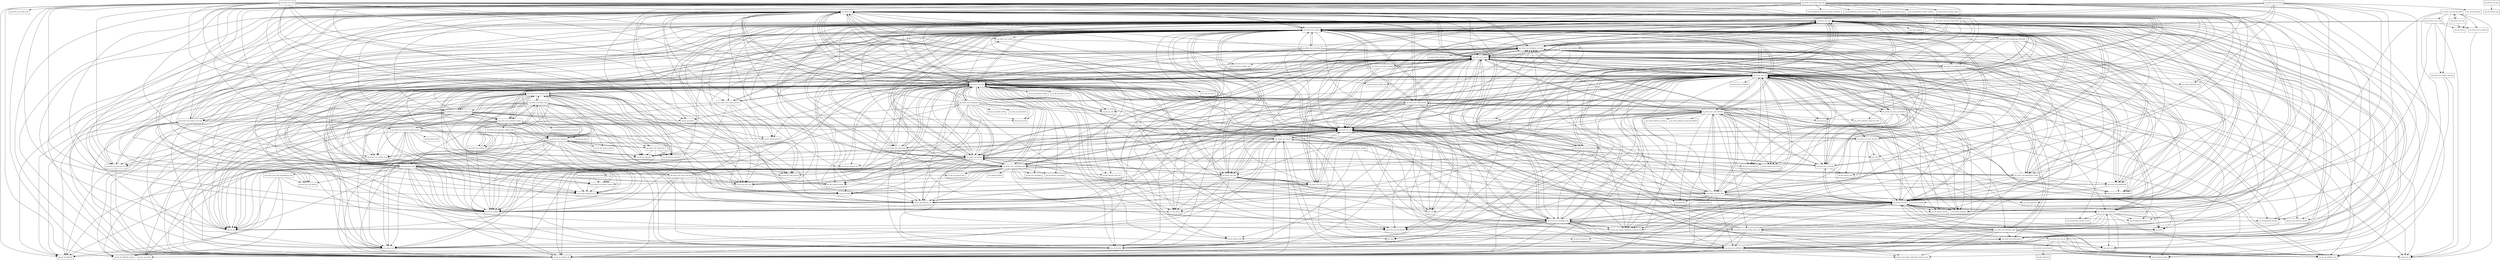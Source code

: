 digraph drools_core_7_15_0_Final_package_dependencies {
  node [shape = box, fontsize=10.0];
  org_drools_core -> org_drools_core_base;
  org_drools_core -> org_drools_core_common;
  org_drools_core -> org_drools_core_conflict;
  org_drools_core -> org_drools_core_definitions_rule_impl;
  org_drools_core -> org_drools_core_impl;
  org_drools_core -> org_drools_core_process_instance;
  org_drools_core -> org_drools_core_reteoo;
  org_drools_core -> org_drools_core_reteoo_builder;
  org_drools_core -> org_drools_core_rule;
  org_drools_core -> org_drools_core_runtime_rule_impl;
  org_drools_core -> org_drools_core_spi;
  org_drools_core -> org_drools_core_time;
  org_drools_core -> org_drools_core_time_impl;
  org_drools_core -> org_drools_core_util;
  org_drools_core -> org_drools_core_util_bitmask;
  org_drools_core -> org_kie_api;
  org_drools_core -> org_kie_api_conf;
  org_drools_core -> org_kie_api_definition_rule;
  org_drools_core -> org_kie_api_event_kiebase;
  org_drools_core -> org_kie_api_event_rule;
  org_drools_core -> org_kie_api_runtime;
  org_drools_core -> org_kie_api_runtime_conf;
  org_drools_core -> org_kie_api_runtime_process;
  org_drools_core -> org_kie_api_runtime_rule;
  org_drools_core -> org_kie_api_time;
  org_drools_core -> org_kie_internal_builder_conf;
  org_drools_core -> org_kie_internal_conf;
  org_drools_core -> org_kie_internal_runtime_conf;
  org_drools_core -> org_kie_internal_utils;
  org_drools_core -> org_kie_soup_project_datamodel_commons_util;
  org_drools_core_audit -> com_thoughtworks_xstream;
  org_drools_core_audit -> org_drools_core;
  org_drools_core_audit -> org_drools_core_audit_event;
  org_drools_core_audit -> org_drools_core_command_impl;
  org_drools_core_audit -> org_drools_core_common;
  org_drools_core_audit -> org_drools_core_definitions_rule_impl;
  org_drools_core_audit -> org_drools_core_impl;
  org_drools_core_audit -> org_drools_core_reteoo;
  org_drools_core_audit -> org_drools_core_rule;
  org_drools_core_audit -> org_drools_core_runtime_process;
  org_drools_core_audit -> org_drools_core_spi;
  org_drools_core_audit -> org_drools_core_util;
  org_drools_core_audit -> org_kie_api_definition;
  org_drools_core_audit -> org_kie_api_definition_process;
  org_drools_core_audit -> org_kie_api_definition_rule;
  org_drools_core_audit -> org_kie_api_event;
  org_drools_core_audit -> org_kie_api_event_kiebase;
  org_drools_core_audit -> org_kie_api_event_process;
  org_drools_core_audit -> org_kie_api_event_rule;
  org_drools_core_audit -> org_kie_api_logger;
  org_drools_core_audit -> org_kie_api_runtime;
  org_drools_core_audit -> org_kie_api_runtime_process;
  org_drools_core_audit -> org_kie_api_runtime_rule;
  org_drools_core_audit -> org_kie_soup_commons_xstream;
  org_drools_core_base -> java_lang_invoke;
  org_drools_core_base -> java_time;
  org_drools_core_base -> java_time_temporal;
  org_drools_core_base -> java_util_function;
  org_drools_core_base -> org_drools_core;
  org_drools_core_base -> org_drools_core_base_evaluators;
  org_drools_core_base -> org_drools_core_base_extractors;
  org_drools_core_base -> org_drools_core_base_field;
  org_drools_core_base -> org_drools_core_base_mvel;
  org_drools_core_base -> org_drools_core_beliefsystem;
  org_drools_core_base -> org_drools_core_beliefsystem_simple;
  org_drools_core_base -> org_drools_core_common;
  org_drools_core_base -> org_drools_core_datasources;
  org_drools_core_base -> org_drools_core_definitions;
  org_drools_core_base -> org_drools_core_definitions_rule_impl;
  org_drools_core_base -> org_drools_core_event;
  org_drools_core_base -> org_drools_core_factmodel;
  org_drools_core_base -> org_drools_core_factmodel_traits;
  org_drools_core_base -> org_drools_core_facttemplates;
  org_drools_core_base -> org_drools_core_impl;
  org_drools_core_base -> org_drools_core_marshalling_impl;
  org_drools_core_base -> org_drools_core_metadata;
  org_drools_core_base -> org_drools_core_phreak;
  org_drools_core_base -> org_drools_core_reteoo;
  org_drools_core_base -> org_drools_core_rule;
  org_drools_core_base -> org_drools_core_rule_builder_dialect_asm;
  org_drools_core_base -> org_drools_core_runtime_process;
  org_drools_core_base -> org_drools_core_spi;
  org_drools_core_base -> org_drools_core_time;
  org_drools_core_base -> org_drools_core_util;
  org_drools_core_base -> org_drools_core_util_asm;
  org_drools_core_base -> org_drools_core_util_bitmask;
  org_drools_core_base -> org_drools_core_util_index;
  org_drools_core_base -> org_drools_core_xml_jaxb_util;
  org_drools_core_base -> org_kie_api;
  org_drools_core_base -> org_kie_api_command;
  org_drools_core_base -> org_kie_api_definition_rule;
  org_drools_core_base -> org_kie_api_definition_type;
  org_drools_core_base -> org_kie_api_event_kiebase;
  org_drools_core_base -> org_kie_api_event_process;
  org_drools_core_base -> org_kie_api_event_rule;
  org_drools_core_base -> org_kie_api_internal_runtime_beliefs;
  org_drools_core_base -> org_kie_api_logger;
  org_drools_core_base -> org_kie_api_runtime;
  org_drools_core_base -> org_kie_api_runtime_process;
  org_drools_core_base -> org_kie_api_runtime_rule;
  org_drools_core_base -> org_kie_api_time;
  org_drools_core_base -> org_kie_internal_event_rule;
  org_drools_core_base -> org_kie_internal_process;
  org_drools_core_base -> org_mvel2_asm;
  org_drools_core_base -> org_mvel2_ast;
  org_drools_core_base -> org_mvel2_compiler;
  org_drools_core_base -> org_mvel2_integration;
  org_drools_core_base -> org_mvel2_optimizers_impl_refl_nodes;
  org_drools_core_base_accumulators -> org_drools_core;
  org_drools_core_base_accumulators -> org_drools_core_base_mvel;
  org_drools_core_base_accumulators -> org_drools_core_common;
  org_drools_core_base_accumulators -> org_drools_core_definitions_rule_impl;
  org_drools_core_base_accumulators -> org_drools_core_reteoo;
  org_drools_core_base_accumulators -> org_drools_core_rule;
  org_drools_core_base_accumulators -> org_drools_core_spi;
  org_drools_core_base_accumulators -> org_kie_api_definition_rule;
  org_drools_core_base_accumulators -> org_kie_api_runtime_rule;
  org_drools_core_base_accumulators -> org_kie_internal_security;
  org_drools_core_base_accumulators -> org_mvel2;
  org_drools_core_base_accumulators -> org_mvel2_integration;
  org_drools_core_base_dataproviders -> org_drools_core_base_mvel;
  org_drools_core_base_dataproviders -> org_drools_core_common;
  org_drools_core_base_dataproviders -> org_drools_core_definitions_rule_impl;
  org_drools_core_base_dataproviders -> org_drools_core_phreak;
  org_drools_core_base_dataproviders -> org_drools_core_rule;
  org_drools_core_base_dataproviders -> org_drools_core_spi;
  org_drools_core_base_dataproviders -> org_drools_core_util;
  org_drools_core_base_dataproviders -> org_kie_api_definition_rule;
  org_drools_core_base_dataproviders -> org_kie_soup_project_datamodel_commons_util;
  org_drools_core_base_dataproviders -> org_mvel2_integration;
  org_drools_core_base_evaluators -> java_time;
  org_drools_core_base_evaluators -> org_drools_core;
  org_drools_core_base_evaluators -> org_drools_core_base;
  org_drools_core_base_evaluators -> org_drools_core_common;
  org_drools_core_base_evaluators -> org_drools_core_factmodel_traits;
  org_drools_core_base_evaluators -> org_drools_core_impl;
  org_drools_core_base_evaluators -> org_drools_core_reteoo;
  org_drools_core_base_evaluators -> org_drools_core_rule;
  org_drools_core_base_evaluators -> org_drools_core_spi;
  org_drools_core_base_evaluators -> org_drools_core_time;
  org_drools_core_base_evaluators -> org_drools_core_util;
  org_drools_core_base_evaluators -> org_kie_api_runtime;
  org_drools_core_base_evaluators -> org_kie_api_runtime_rule;
  org_drools_core_base_evaluators -> org_mvel2_util;
  org_drools_core_base_extractors -> java_time;
  org_drools_core_base_extractors -> org_drools_core_base;
  org_drools_core_base_extractors -> org_drools_core_base_evaluators;
  org_drools_core_base_extractors -> org_drools_core_base_mvel;
  org_drools_core_base_extractors -> org_drools_core_common;
  org_drools_core_base_extractors -> org_drools_core_definitions_rule_impl;
  org_drools_core_base_extractors -> org_drools_core_rule;
  org_drools_core_base_extractors -> org_drools_core_spi;
  org_drools_core_base_extractors -> org_drools_core_util;
  org_drools_core_base_extractors -> org_kie_soup_project_datamodel_commons_util;
  org_drools_core_base_extractors -> org_mvel2;
  org_drools_core_base_extractors -> org_mvel2_compiler;
  org_drools_core_base_field -> org_drools_core_common;
  org_drools_core_base_field -> org_drools_core_impl;
  org_drools_core_base_field -> org_drools_core_spi;
  org_drools_core_base_field -> org_drools_core_util;
  org_drools_core_base_mvel -> org_drools_core;
  org_drools_core_base_mvel -> org_drools_core_base;
  org_drools_core_base_mvel -> org_drools_core_common;
  org_drools_core_base_mvel -> org_drools_core_definitions;
  org_drools_core_base_mvel -> org_drools_core_definitions_rule_impl;
  org_drools_core_base_mvel -> org_drools_core_impl;
  org_drools_core_base_mvel -> org_drools_core_reteoo;
  org_drools_core_base_mvel -> org_drools_core_rule;
  org_drools_core_base_mvel -> org_drools_core_rule_constraint;
  org_drools_core_base_mvel -> org_drools_core_spi;
  org_drools_core_base_mvel -> org_drools_core_time;
  org_drools_core_base_mvel -> org_drools_core_util;
  org_drools_core_base_mvel -> org_kie_api_definition_rule;
  org_drools_core_base_mvel -> org_kie_soup_project_datamodel_commons_util;
  org_drools_core_base_mvel -> org_mvel2;
  org_drools_core_base_mvel -> org_mvel2_compiler;
  org_drools_core_base_mvel -> org_mvel2_debug;
  org_drools_core_base_mvel -> org_mvel2_integration;
  org_drools_core_base_mvel -> org_mvel2_optimizers;
  org_drools_core_base_mvel -> org_mvel2_util;
  org_drools_core_beliefsystem -> org_drools_core_common;
  org_drools_core_beliefsystem -> org_drools_core_definitions_rule_impl;
  org_drools_core_beliefsystem -> org_drools_core_reteoo;
  org_drools_core_beliefsystem -> org_drools_core_spi;
  org_drools_core_beliefsystem -> org_drools_core_util;
  org_drools_core_beliefsystem -> org_kie_api_internal_runtime_beliefs;
  org_drools_core_beliefsystem_defeasible -> org_drools_core_beliefsystem;
  org_drools_core_beliefsystem_defeasible -> org_drools_core_beliefsystem_jtms;
  org_drools_core_beliefsystem_defeasible -> org_drools_core_beliefsystem_simple;
  org_drools_core_beliefsystem_defeasible -> org_drools_core_common;
  org_drools_core_beliefsystem_defeasible -> org_drools_core_definitions_rule_impl;
  org_drools_core_beliefsystem_defeasible -> org_drools_core_reteoo;
  org_drools_core_beliefsystem_defeasible -> org_drools_core_spi;
  org_drools_core_beliefsystem_defeasible -> org_drools_core_util;
  org_drools_core_beliefsystem_defeasible -> org_kie_api_internal_runtime_beliefs;
  org_drools_core_beliefsystem_defeasible -> org_kie_api_runtime_rule;
  org_drools_core_beliefsystem_jtms -> org_drools_core;
  org_drools_core_beliefsystem_jtms -> org_drools_core_beliefsystem;
  org_drools_core_beliefsystem_jtms -> org_drools_core_beliefsystem_simple;
  org_drools_core_beliefsystem_jtms -> org_drools_core_common;
  org_drools_core_beliefsystem_jtms -> org_drools_core_definitions_rule_impl;
  org_drools_core_beliefsystem_jtms -> org_drools_core_reteoo;
  org_drools_core_beliefsystem_jtms -> org_drools_core_rule;
  org_drools_core_beliefsystem_jtms -> org_drools_core_spi;
  org_drools_core_beliefsystem_jtms -> org_drools_core_util;
  org_drools_core_beliefsystem_jtms -> org_drools_core_util_bitmask;
  org_drools_core_beliefsystem_jtms -> org_kie_api_internal_runtime_beliefs;
  org_drools_core_beliefsystem_jtms -> org_kie_api_runtime_rule;
  org_drools_core_beliefsystem_simple -> org_drools_core;
  org_drools_core_beliefsystem_simple -> org_drools_core_beliefsystem;
  org_drools_core_beliefsystem_simple -> org_drools_core_common;
  org_drools_core_beliefsystem_simple -> org_drools_core_definitions_rule_impl;
  org_drools_core_beliefsystem_simple -> org_drools_core_marshalling_impl;
  org_drools_core_beliefsystem_simple -> org_drools_core_phreak;
  org_drools_core_beliefsystem_simple -> org_drools_core_reteoo;
  org_drools_core_beliefsystem_simple -> org_drools_core_rule;
  org_drools_core_beliefsystem_simple -> org_drools_core_spi;
  org_drools_core_beliefsystem_simple -> org_drools_core_util;
  org_drools_core_beliefsystem_simple -> org_drools_core_util_bitmask;
  org_drools_core_beliefsystem_simple -> org_kie_api_internal_runtime_beliefs;
  org_drools_core_beliefsystem_simple -> org_kie_api_runtime_rule;
  org_drools_core_builder_conf_impl -> org_kie_api_io;
  org_drools_core_builder_conf_impl -> org_kie_internal_builder;
  org_drools_core_command -> java_lang_invoke;
  org_drools_core_command -> java_util_function;
  org_drools_core_command -> java_util_stream;
  org_drools_core_command -> org_drools_core_command_impl;
  org_drools_core_command -> org_drools_core_common;
  org_drools_core_command -> org_drools_core_runtime;
  org_drools_core_command -> org_drools_core_runtime_impl;
  org_drools_core_command -> org_drools_core_world_impl;
  org_drools_core_command -> org_kie_api;
  org_drools_core_command -> org_kie_api_builder;
  org_drools_core_command -> org_kie_api_command;
  org_drools_core_command -> org_kie_api_runtime;
  org_drools_core_command -> org_kie_api_runtime_builder;
  org_drools_core_command -> org_kie_api_runtime_rule;
  org_drools_core_command -> org_kie_api_time;
  org_drools_core_command -> org_kie_internal_builder;
  org_drools_core_command -> org_kie_internal_command;
  org_drools_core_command_assertion -> org_drools_core_util;
  org_drools_core_command_assertion -> org_kie_api_command;
  org_drools_core_command_assertion -> org_kie_api_runtime;
  org_drools_core_command_assertion -> org_kie_soup_project_datamodel_commons_util;
  org_drools_core_command_impl -> org_drools_core_command;
  org_drools_core_command_impl -> org_drools_core_command_runtime;
  org_drools_core_command_impl -> org_drools_core_command_runtime_process;
  org_drools_core_command_impl -> org_drools_core_command_runtime_rule;
  org_drools_core_command_impl -> org_drools_core_fluent_impl;
  org_drools_core_command_impl -> org_drools_core_impl;
  org_drools_core_command_impl -> org_drools_core_process_instance;
  org_drools_core_command_impl -> org_drools_core_rule;
  org_drools_core_command_impl -> org_drools_core_runtime;
  org_drools_core_command_impl -> org_drools_core_world_impl;
  org_drools_core_command_impl -> org_kie_api;
  org_drools_core_command_impl -> org_kie_api_command;
  org_drools_core_command_impl -> org_kie_api_event_process;
  org_drools_core_command_impl -> org_kie_api_event_rule;
  org_drools_core_command_impl -> org_kie_api_runtime;
  org_drools_core_command_impl -> org_kie_api_runtime_process;
  org_drools_core_command_impl -> org_kie_api_runtime_rule;
  org_drools_core_command_impl -> org_kie_api_time;
  org_drools_core_command_impl -> org_kie_internal_command;
  org_drools_core_command_impl -> org_kie_internal_process;
  org_drools_core_command_impl -> org_kie_internal_runtime;
  org_drools_core_command_runtime -> com_thoughtworks_xstream_annotations;
  org_drools_core_command_runtime -> org_drools_core_command;
  org_drools_core_command_runtime -> org_drools_core_command_impl;
  org_drools_core_command_runtime -> org_drools_core_command_runtime_pmml;
  org_drools_core_command_runtime -> org_drools_core_command_runtime_process;
  org_drools_core_command_runtime -> org_drools_core_command_runtime_rule;
  org_drools_core_command_runtime -> org_drools_core_fluent_impl;
  org_drools_core_command_runtime -> org_drools_core_impl;
  org_drools_core_command_runtime -> org_drools_core_runtime_impl;
  org_drools_core_command_runtime -> org_drools_core_xml_jaxb_util;
  org_drools_core_command_runtime -> org_kie_api;
  org_drools_core_command_runtime -> org_kie_api_command;
  org_drools_core_command_runtime -> org_kie_api_event_process;
  org_drools_core_command_runtime -> org_kie_api_event_rule;
  org_drools_core_command_runtime -> org_kie_api_runtime;
  org_drools_core_command_runtime -> org_kie_api_runtime_rule;
  org_drools_core_command_runtime -> org_kie_api_time;
  org_drools_core_command_runtime -> org_kie_internal_builder;
  org_drools_core_command_runtime_pmml -> java_lang_invoke;
  org_drools_core_command_runtime_pmml -> java_util_function;
  org_drools_core_command_runtime_pmml -> org_drools_core_command;
  org_drools_core_command_runtime_pmml -> org_drools_core_command_impl;
  org_drools_core_command_runtime_pmml -> org_drools_core_impl;
  org_drools_core_command_runtime_pmml -> org_kie_api;
  org_drools_core_command_runtime_pmml -> org_kie_api_command;
  org_drools_core_command_runtime_pmml -> org_kie_api_definition;
  org_drools_core_command_runtime_pmml -> org_kie_api_pmml;
  org_drools_core_command_runtime_pmml -> org_kie_api_runtime;
  org_drools_core_command_runtime_process -> org_drools_core_command;
  org_drools_core_command_runtime_process -> org_drools_core_command_impl;
  org_drools_core_command_runtime_process -> org_drools_core_process_instance;
  org_drools_core_command_runtime_process -> org_drools_core_runtime_impl;
  org_drools_core_command_runtime_process -> org_drools_core_xml_jaxb_util;
  org_drools_core_command_runtime_process -> org_kie_api;
  org_drools_core_command_runtime_process -> org_kie_api_command;
  org_drools_core_command_runtime_process -> org_kie_api_definition_process;
  org_drools_core_command_runtime_process -> org_kie_api_runtime;
  org_drools_core_command_runtime_process -> org_kie_api_runtime_process;
  org_drools_core_command_runtime_process -> org_kie_api_runtime_rule;
  org_drools_core_command_runtime_process -> org_kie_internal_command;
  org_drools_core_command_runtime_process -> org_kie_internal_jaxb;
  org_drools_core_command_runtime_process -> org_kie_internal_process;
  org_drools_core_command_runtime_rule -> java_lang_invoke;
  org_drools_core_command_runtime_rule -> org_drools_core;
  org_drools_core_command_runtime_rule -> org_drools_core_command;
  org_drools_core_command_runtime_rule -> org_drools_core_command_impl;
  org_drools_core_command_runtime_rule -> org_drools_core_command_runtime;
  org_drools_core_command_runtime_rule -> org_drools_core_common;
  org_drools_core_command_runtime_rule -> org_drools_core_impl;
  org_drools_core_command_runtime_rule -> org_drools_core_runtime_impl;
  org_drools_core_command_runtime_rule -> org_drools_core_runtime_rule_impl;
  org_drools_core_command_runtime_rule -> org_drools_core_spi;
  org_drools_core_command_runtime_rule -> org_drools_core_util;
  org_drools_core_command_runtime_rule -> org_drools_core_xml_jaxb_util;
  org_drools_core_command_runtime_rule -> org_kie_api;
  org_drools_core_command_runtime_rule -> org_kie_api_command;
  org_drools_core_command_runtime_rule -> org_kie_api_event;
  org_drools_core_command_runtime_rule -> org_kie_api_logger;
  org_drools_core_command_runtime_rule -> org_kie_api_runtime;
  org_drools_core_command_runtime_rule -> org_kie_api_runtime_rule;
  org_drools_core_command_runtime_rule -> org_kie_soup_project_datamodel_commons_util;
  org_drools_core_common -> java_lang_invoke;
  org_drools_core_common -> java_util;
  org_drools_core_common -> java_util_concurrent;
  org_drools_core_common -> java_util_function;
  org_drools_core_common -> java_util_stream;
  org_drools_core_common -> org_drools_core;
  org_drools_core_common -> org_drools_core_base;
  org_drools_core_common -> org_drools_core_beliefsystem;
  org_drools_core_common -> org_drools_core_beliefsystem_defeasible;
  org_drools_core_common -> org_drools_core_beliefsystem_jtms;
  org_drools_core_common -> org_drools_core_beliefsystem_simple;
  org_drools_core_common -> org_drools_core_concurrent;
  org_drools_core_common -> org_drools_core_conflict;
  org_drools_core_common -> org_drools_core_datasources;
  org_drools_core_common -> org_drools_core_definitions;
  org_drools_core_common -> org_drools_core_definitions_rule_impl;
  org_drools_core_common -> org_drools_core_event;
  org_drools_core_common -> org_drools_core_factmodel_traits;
  org_drools_core_common -> org_drools_core_facttemplates;
  org_drools_core_common -> org_drools_core_impl;
  org_drools_core_common -> org_drools_core_marshalling_impl;
  org_drools_core_common -> org_drools_core_phreak;
  org_drools_core_common -> org_drools_core_process_instance;
  org_drools_core_common -> org_drools_core_reteoo;
  org_drools_core_common -> org_drools_core_reteoo_builder;
  org_drools_core_common -> org_drools_core_rule;
  org_drools_core_common -> org_drools_core_rule_constraint;
  org_drools_core_common -> org_drools_core_runtime_process;
  org_drools_core_common -> org_drools_core_spi;
  org_drools_core_common -> org_drools_core_time;
  org_drools_core_common -> org_drools_core_util;
  org_drools_core_common -> org_drools_core_util_bitmask;
  org_drools_core_common -> org_drools_core_util_index;
  org_drools_core_common -> org_drools_core_xml_jaxb_util;
  org_drools_core_common -> org_kie_api;
  org_drools_core_common -> org_kie_api_concurrent;
  org_drools_core_common -> org_kie_api_definition_rule;
  org_drools_core_common -> org_kie_api_event_rule;
  org_drools_core_common -> org_kie_api_internal_runtime_beliefs;
  org_drools_core_common -> org_kie_api_runtime;
  org_drools_core_common -> org_kie_api_runtime_process;
  org_drools_core_common -> org_kie_api_runtime_rule;
  org_drools_core_common -> org_kie_internal_concurrent;
  org_drools_core_common -> org_kie_internal_conf;
  org_drools_core_common -> org_kie_internal_runtime;
  org_drools_core_common -> org_kie_internal_utils;
  org_drools_core_concurrent -> org_drools_core;
  org_drools_core_concurrent -> org_drools_core_base;
  org_drools_core_concurrent -> org_drools_core_common;
  org_drools_core_concurrent -> org_drools_core_impl;
  org_drools_core_concurrent -> org_drools_core_phreak;
  org_drools_core_concurrent -> org_drools_core_reteoo;
  org_drools_core_concurrent -> org_drools_core_spi;
  org_drools_core_concurrent -> org_kie_api_concurrent;
  org_drools_core_concurrent -> org_kie_api_runtime_rule;
  org_drools_core_concurrent -> org_kie_internal_concurrent;
  org_drools_core_conflict -> org_drools_core_definitions_rule_impl;
  org_drools_core_conflict -> org_drools_core_spi;
  org_drools_core_datasources -> java_lang_invoke;
  org_drools_core_datasources -> java_util_function;
  org_drools_core_datasources -> org_drools_core;
  org_drools_core_datasources -> org_drools_core_common;
  org_drools_core_datasources -> org_drools_core_definitions_rule_impl;
  org_drools_core_datasources -> org_drools_core_factmodel_traits;
  org_drools_core_datasources -> org_drools_core_impl;
  org_drools_core_datasources -> org_drools_core_marshalling_impl;
  org_drools_core_datasources -> org_drools_core_phreak;
  org_drools_core_datasources -> org_drools_core_reteoo;
  org_drools_core_datasources -> org_drools_core_rule;
  org_drools_core_datasources -> org_drools_core_spi;
  org_drools_core_datasources -> org_drools_core_util_bitmask;
  org_drools_core_datasources -> org_kie_api_runtime_rule;
  org_drools_core_definitions -> org_drools_core_base;
  org_drools_core_definitions -> org_drools_core_definitions_rule_impl;
  org_drools_core_definitions -> org_drools_core_factmodel_traits;
  org_drools_core_definitions -> org_drools_core_facttemplates;
  org_drools_core_definitions -> org_drools_core_rule;
  org_drools_core_definitions -> org_drools_core_ruleunit;
  org_drools_core_definitions -> org_kie_api_definition;
  org_drools_core_definitions -> org_kie_api_definition_process;
  org_drools_core_definitions -> org_kie_api_definition_type;
  org_drools_core_definitions -> org_kie_api_io;
  org_drools_core_definitions -> org_kie_api_runtime_rule;
  org_drools_core_definitions -> org_kie_soup_project_datamodel_commons_types;
  org_drools_core_definitions_impl -> org_drools_core_base;
  org_drools_core_definitions_impl -> org_drools_core_common;
  org_drools_core_definitions_impl -> org_drools_core_definitions;
  org_drools_core_definitions_impl -> org_drools_core_definitions_rule_impl;
  org_drools_core_definitions_impl -> org_drools_core_factmodel;
  org_drools_core_definitions_impl -> org_drools_core_factmodel_traits;
  org_drools_core_definitions_impl -> org_drools_core_facttemplates;
  org_drools_core_definitions_impl -> org_drools_core_rule;
  org_drools_core_definitions_impl -> org_drools_core_ruleunit;
  org_drools_core_definitions_impl -> org_drools_core_util;
  org_drools_core_definitions_impl -> org_kie_api_definition_process;
  org_drools_core_definitions_impl -> org_kie_api_definition_type;
  org_drools_core_definitions_impl -> org_kie_api_internal_io;
  org_drools_core_definitions_impl -> org_kie_api_io;
  org_drools_core_definitions_impl -> org_kie_api_runtime_rule;
  org_drools_core_definitions_impl -> org_kie_soup_project_datamodel_commons_types;
  org_drools_core_definitions_rule_impl -> org_drools_core;
  org_drools_core_definitions_rule_impl -> org_drools_core_base;
  org_drools_core_definitions_rule_impl -> org_drools_core_reteoo;
  org_drools_core_definitions_rule_impl -> org_drools_core_rule;
  org_drools_core_definitions_rule_impl -> org_drools_core_spi;
  org_drools_core_definitions_rule_impl -> org_drools_core_time_impl;
  org_drools_core_definitions_rule_impl -> org_drools_core_util;
  org_drools_core_definitions_rule_impl -> org_drools_core_util_asm;
  org_drools_core_definitions_rule_impl -> org_kie_api_definition;
  org_drools_core_definitions_rule_impl -> org_kie_api_definition_rule;
  org_drools_core_definitions_rule_impl -> org_kie_api_io;
  org_drools_core_definitions_rule_impl -> org_kie_api_time;
  org_drools_core_definitions_rule_impl -> org_kie_internal_definition_rule;
  org_drools_core_definitions_rule_impl -> org_kie_internal_security;
  org_drools_core_definitions_rule_impl -> org_mvel2_asm;
  org_drools_core_event -> java_lang_invoke;
  org_drools_core_event -> java_util_function;
  org_drools_core_event -> org_drools_core;
  org_drools_core_event -> org_drools_core_common;
  org_drools_core_event -> org_drools_core_definitions;
  org_drools_core_event -> org_drools_core_definitions_rule_impl;
  org_drools_core_event -> org_drools_core_event_knowlegebase_impl;
  org_drools_core_event -> org_drools_core_event_rule_impl;
  org_drools_core_event -> org_drools_core_impl;
  org_drools_core_event -> org_drools_core_spi;
  org_drools_core_event -> org_kie_api;
  org_drools_core_event -> org_kie_api_definition;
  org_drools_core_event -> org_kie_api_definition_process;
  org_drools_core_event -> org_kie_api_definition_rule;
  org_drools_core_event -> org_kie_api_event_kiebase;
  org_drools_core_event -> org_kie_api_event_process;
  org_drools_core_event -> org_kie_api_event_rule;
  org_drools_core_event -> org_kie_api_runtime;
  org_drools_core_event -> org_kie_api_runtime_process;
  org_drools_core_event -> org_kie_api_runtime_rule;
  org_drools_core_event -> org_kie_internal_event_rule;
  org_drools_core_event -> org_kie_internal_runtime;
  org_drools_core_event_knowlegebase_impl -> org_kie_api;
  org_drools_core_event_knowlegebase_impl -> org_kie_api_definition;
  org_drools_core_event_knowlegebase_impl -> org_kie_api_definition_process;
  org_drools_core_event_knowlegebase_impl -> org_kie_api_definition_rule;
  org_drools_core_event_knowlegebase_impl -> org_kie_api_event_kiebase;
  org_drools_core_event_rule_impl -> org_drools_core;
  org_drools_core_event_rule_impl -> org_drools_core_common;
  org_drools_core_event_rule_impl -> org_drools_core_definitions_rule_impl;
  org_drools_core_event_rule_impl -> org_drools_core_reteoo;
  org_drools_core_event_rule_impl -> org_drools_core_rule;
  org_drools_core_event_rule_impl -> org_drools_core_spi;
  org_drools_core_event_rule_impl -> org_kie_api_definition_rule;
  org_drools_core_event_rule_impl -> org_kie_api_event_rule;
  org_drools_core_event_rule_impl -> org_kie_api_runtime;
  org_drools_core_event_rule_impl -> org_kie_api_runtime_rule;
  org_drools_core_factmodel -> com_thoughtworks_xstream;
  org_drools_core_factmodel -> com_thoughtworks_xstream_io;
  org_drools_core_factmodel -> com_thoughtworks_xstream_io_xml;
  org_drools_core_factmodel -> org_drools_core_base;
  org_drools_core_factmodel -> org_drools_core_factmodel_traits;
  org_drools_core_factmodel -> org_drools_core_phreak;
  org_drools_core_factmodel -> org_drools_core_rule;
  org_drools_core_factmodel -> org_drools_core_rule_builder_dialect_asm;
  org_drools_core_factmodel -> org_drools_core_util;
  org_drools_core_factmodel -> org_kie_api;
  org_drools_core_factmodel -> org_kie_api_definition_type;
  org_drools_core_factmodel -> org_kie_soup_commons_xstream;
  org_drools_core_factmodel -> org_kie_soup_project_datamodel_commons_types;
  org_drools_core_factmodel -> org_kie_soup_project_datamodel_commons_util;
  org_drools_core_factmodel -> org_mvel2_asm;
  org_drools_core_factmodel_traits -> java_lang;
  org_drools_core_factmodel_traits -> java_lang_invoke;
  org_drools_core_factmodel_traits -> java_util_function;
  org_drools_core_factmodel_traits -> org_drools_core;
  org_drools_core_factmodel_traits -> org_drools_core_base;
  org_drools_core_factmodel_traits -> org_drools_core_common;
  org_drools_core_factmodel_traits -> org_drools_core_definitions;
  org_drools_core_factmodel_traits -> org_drools_core_definitions_impl;
  org_drools_core_factmodel_traits -> org_drools_core_factmodel;
  org_drools_core_factmodel_traits -> org_drools_core_impl;
  org_drools_core_factmodel_traits -> org_drools_core_reteoo;
  org_drools_core_factmodel_traits -> org_drools_core_rule;
  org_drools_core_factmodel_traits -> org_drools_core_rule_builder_dialect_asm;
  org_drools_core_factmodel_traits -> org_drools_core_spi;
  org_drools_core_factmodel_traits -> org_drools_core_util;
  org_drools_core_factmodel_traits -> org_drools_core_util_asm;
  org_drools_core_factmodel_traits -> org_drools_core_util_bitmask;
  org_drools_core_factmodel_traits -> org_kie_api;
  org_drools_core_factmodel_traits -> org_kie_api_definition_type;
  org_drools_core_factmodel_traits -> org_kie_api_runtime_rule;
  org_drools_core_factmodel_traits -> org_kie_soup_project_datamodel_commons_util;
  org_drools_core_factmodel_traits -> org_mvel2;
  org_drools_core_factmodel_traits -> org_mvel2_asm;
  org_drools_core_facttemplates -> org_drools_core_base;
  org_drools_core_facttemplates -> org_drools_core_common;
  org_drools_core_facttemplates -> org_drools_core_definitions;
  org_drools_core_facttemplates -> org_drools_core_spi;
  org_drools_core_facttemplates -> org_drools_core_util;
  org_drools_core_fluent_impl -> java_lang_invoke;
  org_drools_core_fluent_impl -> java_util_function;
  org_drools_core_fluent_impl -> java_util_stream;
  org_drools_core_fluent_impl -> org_drools_core_command;
  org_drools_core_fluent_impl -> org_drools_core_command_impl;
  org_drools_core_fluent_impl -> org_drools_core_command_runtime;
  org_drools_core_fluent_impl -> org_drools_core_command_runtime_rule;
  org_drools_core_fluent_impl -> org_drools_core_runtime;
  org_drools_core_fluent_impl -> org_drools_core_world_impl;
  org_drools_core_fluent_impl -> org_kie_api;
  org_drools_core_fluent_impl -> org_kie_api_builder;
  org_drools_core_fluent_impl -> org_kie_api_command;
  org_drools_core_fluent_impl -> org_kie_api_runtime;
  org_drools_core_fluent_impl -> org_kie_api_runtime_builder;
  org_drools_core_fluent_impl -> org_kie_api_runtime_rule;
  org_drools_core_fluent_impl -> org_kie_api_time;
  org_drools_core_fluent_impl -> org_kie_internal_command;
  org_drools_core_impl -> java_lang;
  org_drools_core_impl -> java_lang_invoke;
  org_drools_core_impl -> java_util_concurrent;
  org_drools_core_impl -> java_util_function;
  org_drools_core_impl -> java_util_stream;
  org_drools_core_impl -> org_drools_core;
  org_drools_core_impl -> org_drools_core_base;
  org_drools_core_impl -> org_drools_core_command_impl;
  org_drools_core_impl -> org_drools_core_command_runtime;
  org_drools_core_impl -> org_drools_core_command_runtime_rule;
  org_drools_core_impl -> org_drools_core_common;
  org_drools_core_impl -> org_drools_core_datasources;
  org_drools_core_impl -> org_drools_core_definitions;
  org_drools_core_impl -> org_drools_core_definitions_impl;
  org_drools_core_impl -> org_drools_core_definitions_rule_impl;
  org_drools_core_impl -> org_drools_core_event;
  org_drools_core_impl -> org_drools_core_factmodel;
  org_drools_core_impl -> org_drools_core_factmodel_traits;
  org_drools_core_impl -> org_drools_core_management;
  org_drools_core_impl -> org_drools_core_marshalling_impl;
  org_drools_core_impl -> org_drools_core_phreak;
  org_drools_core_impl -> org_drools_core_process_instance;
  org_drools_core_impl -> org_drools_core_reteoo;
  org_drools_core_impl -> org_drools_core_reteoo_builder;
  org_drools_core_impl -> org_drools_core_rule;
  org_drools_core_impl -> org_drools_core_ruleunit;
  org_drools_core_impl -> org_drools_core_runtime_impl;
  org_drools_core_impl -> org_drools_core_runtime_process;
  org_drools_core_impl -> org_drools_core_runtime_rule_impl;
  org_drools_core_impl -> org_drools_core_spi;
  org_drools_core_impl -> org_drools_core_time;
  org_drools_core_impl -> org_drools_core_util;
  org_drools_core_impl -> org_drools_core_util_bitmask;
  org_drools_core_impl -> org_drools_core_util_index;
  org_drools_core_impl -> org_kie_api;
  org_drools_core_impl -> org_kie_api_builder;
  org_drools_core_impl -> org_kie_api_command;
  org_drools_core_impl -> org_kie_api_conf;
  org_drools_core_impl -> org_kie_api_definition;
  org_drools_core_impl -> org_kie_api_definition_process;
  org_drools_core_impl -> org_kie_api_definition_rule;
  org_drools_core_impl -> org_kie_api_definition_type;
  org_drools_core_impl -> org_kie_api_event;
  org_drools_core_impl -> org_kie_api_event_kiebase;
  org_drools_core_impl -> org_kie_api_event_process;
  org_drools_core_impl -> org_kie_api_event_rule;
  org_drools_core_impl -> org_kie_api_internal_io;
  org_drools_core_impl -> org_kie_api_internal_runtime;
  org_drools_core_impl -> org_kie_api_internal_runtime_beliefs;
  org_drools_core_impl -> org_kie_api_internal_utils;
  org_drools_core_impl -> org_kie_api_internal_weaver;
  org_drools_core_impl -> org_kie_api_io;
  org_drools_core_impl -> org_kie_api_logger;
  org_drools_core_impl -> org_kie_api_marshalling;
  org_drools_core_impl -> org_kie_api_runtime;
  org_drools_core_impl -> org_kie_api_runtime_conf;
  org_drools_core_impl -> org_kie_api_runtime_process;
  org_drools_core_impl -> org_kie_api_runtime_rule;
  org_drools_core_impl -> org_kie_api_time;
  org_drools_core_impl -> org_kie_internal_event_rule;
  org_drools_core_impl -> org_kie_internal_marshalling;
  org_drools_core_impl -> org_kie_internal_process;
  org_drools_core_impl -> org_kie_internal_runtime;
  org_drools_core_impl -> org_kie_internal_utils;
  org_drools_core_io_impl -> org_drools_core_builder_conf_impl;
  org_drools_core_io_impl -> org_drools_core_common;
  org_drools_core_io_impl -> org_drools_core_io_internal;
  org_drools_core_io_impl -> org_drools_core_util;
  org_drools_core_io_impl -> org_kie_api_definition;
  org_drools_core_io_impl -> org_kie_api_io;
  org_drools_core_io_impl -> org_kie_internal;
  org_drools_core_io_internal -> org_kie_api_io;
  org_drools_core_kie_impl -> org_kie_api_builder;
  org_drools_core_kie_impl -> org_kie_api_io;
  org_drools_core_kie_impl -> org_kie_internal_builder;
  org_drools_core_kie_impl -> org_kie_internal_jci;
  org_drools_core_management -> java_lang_invoke;
  org_drools_core_management -> java_util_function;
  org_drools_core_management -> org_drools_core;
  org_drools_core_management -> org_drools_core_base;
  org_drools_core_management -> org_drools_core_common;
  org_drools_core_management -> org_drools_core_impl;
  org_drools_core_management -> org_drools_core_reteoo;
  org_drools_core_management -> org_drools_core_rule;
  org_drools_core_management -> org_drools_core_spi;
  org_drools_core_management -> org_kie_api_builder_model;
  org_drools_core_management -> org_kie_api_conf;
  org_drools_core_management -> org_kie_api_definition_rule;
  org_drools_core_management -> org_kie_api_event;
  org_drools_core_management -> org_kie_api_event_process;
  org_drools_core_management -> org_kie_api_event_rule;
  org_drools_core_management -> org_kie_api_management;
  org_drools_core_management -> org_kie_api_runtime_process;
  org_drools_core_management -> org_kie_api_runtime_rule;
  org_drools_core_management -> org_kie_internal_runtime;
  org_drools_core_marshalling_impl -> com_google_protobuf;
  org_drools_core_marshalling_impl -> org_drools_core;
  org_drools_core_marshalling_impl -> org_drools_core_beliefsystem;
  org_drools_core_marshalling_impl -> org_drools_core_beliefsystem_simple;
  org_drools_core_marshalling_impl -> org_drools_core_common;
  org_drools_core_marshalling_impl -> org_drools_core_definitions_rule_impl;
  org_drools_core_marshalling_impl -> org_drools_core_factmodel_traits;
  org_drools_core_marshalling_impl -> org_drools_core_impl;
  org_drools_core_marshalling_impl -> org_drools_core_phreak;
  org_drools_core_marshalling_impl -> org_drools_core_process_instance;
  org_drools_core_marshalling_impl -> org_drools_core_process_instance_impl;
  org_drools_core_marshalling_impl -> org_drools_core_reteoo;
  org_drools_core_marshalling_impl -> org_drools_core_rule;
  org_drools_core_marshalling_impl -> org_drools_core_spi;
  org_drools_core_marshalling_impl -> org_drools_core_time;
  org_drools_core_marshalling_impl -> org_drools_core_time_impl;
  org_drools_core_marshalling_impl -> org_drools_core_util;
  org_drools_core_marshalling_impl -> org_kie_api;
  org_drools_core_marshalling_impl -> org_kie_api_definition_rule;
  org_drools_core_marshalling_impl -> org_kie_api_internal_utils;
  org_drools_core_marshalling_impl -> org_kie_api_marshalling;
  org_drools_core_marshalling_impl -> org_kie_api_runtime;
  org_drools_core_marshalling_impl -> org_kie_api_runtime_rule;
  org_drools_core_marshalling_impl -> org_kie_api_time;
  org_drools_core_marshalling_impl -> org_kie_internal_marshalling;
  org_drools_core_marshalling_impl -> org_kie_internal_runtime;
  org_drools_core_metadata -> org_drools_core_factmodel_traits;
  org_drools_core_metadata -> org_drools_core_impl;
  org_drools_core_metadata -> org_drools_core_reteoo;
  org_drools_core_metadata -> org_drools_core_util;
  org_drools_core_metadata -> org_drools_core_util_bitmask;
  org_drools_core_osgi -> org_kie_internal_osgi;
  org_drools_core_phreak -> java_lang_invoke;
  org_drools_core_phreak -> java_util_function;
  org_drools_core_phreak -> org_drools_core;
  org_drools_core_phreak -> org_drools_core_base;
  org_drools_core_phreak -> org_drools_core_common;
  org_drools_core_phreak -> org_drools_core_conflict;
  org_drools_core_phreak -> org_drools_core_definitions_rule_impl;
  org_drools_core_phreak -> org_drools_core_event;
  org_drools_core_phreak -> org_drools_core_impl;
  org_drools_core_phreak -> org_drools_core_marshalling_impl;
  org_drools_core_phreak -> org_drools_core_reteoo;
  org_drools_core_phreak -> org_drools_core_rule;
  org_drools_core_phreak -> org_drools_core_rule_constraint;
  org_drools_core_phreak -> org_drools_core_spi;
  org_drools_core_phreak -> org_drools_core_time;
  org_drools_core_phreak -> org_drools_core_time_impl;
  org_drools_core_phreak -> org_drools_core_util;
  org_drools_core_phreak -> org_drools_core_util_index;
  org_drools_core_phreak -> org_kie_api_concurrent;
  org_drools_core_phreak -> org_kie_api_definition_rule;
  org_drools_core_phreak -> org_kie_api_event_rule;
  org_drools_core_phreak -> org_kie_api_runtime;
  org_drools_core_phreak -> org_kie_api_runtime_conf;
  org_drools_core_phreak -> org_kie_api_runtime_rule;
  org_drools_core_phreak -> org_kie_api_time;
  org_drools_core_phreak -> org_kie_internal_concurrent;
  org_drools_core_process_instance -> org_drools_core_common;
  org_drools_core_process_instance -> org_kie_api_runtime_process;
  org_drools_core_process_instance_impl -> org_drools_core;
  org_drools_core_process_instance_impl -> org_drools_core_common;
  org_drools_core_process_instance_impl -> org_drools_core_process_instance;
  org_drools_core_process_instance_impl -> org_kie_api_runtime_process;
  org_drools_core_process_instance_impl -> org_kie_internal_runtime;
  org_drools_core_reteoo -> java_lang_invoke;
  org_drools_core_reteoo -> java_util;
  org_drools_core_reteoo -> java_util_function;
  org_drools_core_reteoo -> java_util_stream;
  org_drools_core_reteoo -> org_drools_core;
  org_drools_core_reteoo -> org_drools_core_base;
  org_drools_core_reteoo -> org_drools_core_base_accumulators;
  org_drools_core_reteoo -> org_drools_core_base_evaluators;
  org_drools_core_reteoo -> org_drools_core_base_mvel;
  org_drools_core_reteoo -> org_drools_core_beliefsystem;
  org_drools_core_reteoo -> org_drools_core_beliefsystem_jtms;
  org_drools_core_reteoo -> org_drools_core_beliefsystem_simple;
  org_drools_core_reteoo -> org_drools_core_common;
  org_drools_core_reteoo -> org_drools_core_definitions_rule_impl;
  org_drools_core_reteoo -> org_drools_core_factmodel;
  org_drools_core_reteoo -> org_drools_core_factmodel_traits;
  org_drools_core_reteoo -> org_drools_core_facttemplates;
  org_drools_core_reteoo -> org_drools_core_impl;
  org_drools_core_reteoo -> org_drools_core_marshalling_impl;
  org_drools_core_reteoo -> org_drools_core_phreak;
  org_drools_core_reteoo -> org_drools_core_reteoo_builder;
  org_drools_core_reteoo -> org_drools_core_reteoo_compiled;
  org_drools_core_reteoo -> org_drools_core_rule;
  org_drools_core_reteoo -> org_drools_core_rule_constraint;
  org_drools_core_reteoo -> org_drools_core_spi;
  org_drools_core_reteoo -> org_drools_core_time;
  org_drools_core_reteoo -> org_drools_core_time_impl;
  org_drools_core_reteoo -> org_drools_core_util;
  org_drools_core_reteoo -> org_drools_core_util_bitmask;
  org_drools_core_reteoo -> org_drools_core_util_index;
  org_drools_core_reteoo -> org_kie_api;
  org_drools_core_reteoo -> org_kie_api_definition_rule;
  org_drools_core_reteoo -> org_kie_api_definition_type;
  org_drools_core_reteoo -> org_kie_api_runtime;
  org_drools_core_reteoo -> org_kie_api_runtime_rule;
  org_drools_core_reteoo -> org_kie_internal_runtime_conf;
  org_drools_core_reteoo_builder -> org_drools_core;
  org_drools_core_reteoo_builder -> org_drools_core_base;
  org_drools_core_reteoo_builder -> org_drools_core_base_accumulators;
  org_drools_core_reteoo_builder -> org_drools_core_base_mvel;
  org_drools_core_reteoo_builder -> org_drools_core_common;
  org_drools_core_reteoo_builder -> org_drools_core_definitions_rule_impl;
  org_drools_core_reteoo_builder -> org_drools_core_factmodel_traits;
  org_drools_core_reteoo_builder -> org_drools_core_impl;
  org_drools_core_reteoo_builder -> org_drools_core_phreak;
  org_drools_core_reteoo_builder -> org_drools_core_reteoo;
  org_drools_core_reteoo_builder -> org_drools_core_rule;
  org_drools_core_reteoo_builder -> org_drools_core_rule_constraint;
  org_drools_core_reteoo_builder -> org_drools_core_spi;
  org_drools_core_reteoo_builder -> org_drools_core_time;
  org_drools_core_reteoo_builder -> org_drools_core_time_impl;
  org_drools_core_reteoo_builder -> org_kie_api_conf;
  org_drools_core_reteoo_builder -> org_kie_api_definition_rule;
  org_drools_core_reteoo_builder -> org_kie_api_definition_type;
  org_drools_core_reteoo_builder -> org_mvel2_integration;
  org_drools_core_reteoo_compiled -> java_lang_invoke;
  org_drools_core_reteoo_compiled -> java_util_function;
  org_drools_core_reteoo_compiled -> java_util_stream;
  org_drools_core_reteoo_compiled -> org_drools_core_base;
  org_drools_core_reteoo_compiled -> org_drools_core_common;
  org_drools_core_reteoo_compiled -> org_drools_core_reteoo;
  org_drools_core_reteoo_compiled -> org_drools_core_rule;
  org_drools_core_reteoo_compiled -> org_drools_core_spi;
  org_drools_core_reteoo_compiled -> org_drools_core_util;
  org_drools_core_rule -> com_thoughtworks_xstream;
  org_drools_core_rule -> com_thoughtworks_xstream_io;
  org_drools_core_rule -> com_thoughtworks_xstream_io_xml;
  org_drools_core_rule -> java_lang_invoke;
  org_drools_core_rule -> java_util_function;
  org_drools_core_rule -> org_drools_core;
  org_drools_core_rule -> org_drools_core_base;
  org_drools_core_rule -> org_drools_core_base_accumulators;
  org_drools_core_rule -> org_drools_core_base_evaluators;
  org_drools_core_rule -> org_drools_core_base_extractors;
  org_drools_core_rule -> org_drools_core_base_mvel;
  org_drools_core_rule -> org_drools_core_common;
  org_drools_core_rule -> org_drools_core_definitions_impl;
  org_drools_core_rule -> org_drools_core_definitions_rule_impl;
  org_drools_core_rule -> org_drools_core_factmodel;
  org_drools_core_rule -> org_drools_core_facttemplates;
  org_drools_core_rule -> org_drools_core_impl;
  org_drools_core_rule -> org_drools_core_marshalling_impl;
  org_drools_core_rule -> org_drools_core_phreak;
  org_drools_core_rule -> org_drools_core_reteoo;
  org_drools_core_rule -> org_drools_core_rule_constraint;
  org_drools_core_rule -> org_drools_core_spi;
  org_drools_core_rule -> org_drools_core_time;
  org_drools_core_rule -> org_drools_core_time_impl;
  org_drools_core_rule -> org_drools_core_util;
  org_drools_core_rule -> org_drools_core_util_index;
  org_drools_core_rule -> org_kie_api_concurrent;
  org_drools_core_rule -> org_kie_api_definition;
  org_drools_core_rule -> org_kie_api_definition_rule;
  org_drools_core_rule -> org_kie_api_definition_type;
  org_drools_core_rule -> org_kie_api_io;
  org_drools_core_rule -> org_kie_api_runtime;
  org_drools_core_rule -> org_kie_api_runtime_rule;
  org_drools_core_rule -> org_kie_internal_builder_conf;
  org_drools_core_rule -> org_kie_internal_concurrent;
  org_drools_core_rule -> org_kie_internal_definition;
  org_drools_core_rule -> org_kie_internal_security;
  org_drools_core_rule -> org_kie_internal_utils;
  org_drools_core_rule -> org_kie_soup_commons_xstream;
  org_drools_core_rule -> org_kie_soup_project_datamodel_commons_util;
  org_drools_core_rule -> org_mvel2;
  org_drools_core_rule -> org_mvel2_ast;
  org_drools_core_rule -> org_mvel2_integration;
  org_drools_core_rule -> org_mvel2_integration_impl;
  org_drools_core_rule_builder_dialect_asm -> java_lang;
  org_drools_core_rule_builder_dialect_asm -> org_drools_core;
  org_drools_core_rule_builder_dialect_asm -> org_drools_core_common;
  org_drools_core_rule_builder_dialect_asm -> org_drools_core_definitions;
  org_drools_core_rule_builder_dialect_asm -> org_drools_core_definitions_rule_impl;
  org_drools_core_rule_builder_dialect_asm -> org_drools_core_impl;
  org_drools_core_rule_builder_dialect_asm -> org_drools_core_reteoo;
  org_drools_core_rule_builder_dialect_asm -> org_drools_core_rule;
  org_drools_core_rule_builder_dialect_asm -> org_drools_core_spi;
  org_drools_core_rule_builder_dialect_asm -> org_drools_core_util;
  org_drools_core_rule_builder_dialect_asm -> org_drools_core_util_asm;
  org_drools_core_rule_builder_dialect_asm -> org_kie_api_runtime_rule;
  org_drools_core_rule_builder_dialect_asm -> org_kie_internal_utils;
  org_drools_core_rule_builder_dialect_asm -> org_kie_soup_project_datamodel_commons_types;
  org_drools_core_rule_builder_dialect_asm -> org_mvel2_asm;
  org_drools_core_rule_constraint -> java_lang_invoke;
  org_drools_core_rule_constraint -> java_util_function;
  org_drools_core_rule_constraint -> org_drools_core;
  org_drools_core_rule_constraint -> org_drools_core_base;
  org_drools_core_rule_constraint -> org_drools_core_base_extractors;
  org_drools_core_rule_constraint -> org_drools_core_base_field;
  org_drools_core_rule_constraint -> org_drools_core_base_mvel;
  org_drools_core_rule_constraint -> org_drools_core_common;
  org_drools_core_rule_constraint -> org_drools_core_definitions;
  org_drools_core_rule_constraint -> org_drools_core_definitions_rule_impl;
  org_drools_core_rule_constraint -> org_drools_core_impl;
  org_drools_core_rule_constraint -> org_drools_core_phreak;
  org_drools_core_rule_constraint -> org_drools_core_reteoo;
  org_drools_core_rule_constraint -> org_drools_core_reteoo_builder;
  org_drools_core_rule_constraint -> org_drools_core_rule;
  org_drools_core_rule_constraint -> org_drools_core_rule_builder_dialect_asm;
  org_drools_core_rule_constraint -> org_drools_core_spi;
  org_drools_core_rule_constraint -> org_drools_core_time;
  org_drools_core_rule_constraint -> org_drools_core_util;
  org_drools_core_rule_constraint -> org_drools_core_util_bitmask;
  org_drools_core_rule_constraint -> org_drools_core_util_index;
  org_drools_core_rule_constraint -> org_kie_api_concurrent;
  org_drools_core_rule_constraint -> org_kie_api_runtime_rule;
  org_drools_core_rule_constraint -> org_kie_internal_concurrent;
  org_drools_core_rule_constraint -> org_kie_soup_project_datamodel_commons_util;
  org_drools_core_rule_constraint -> org_mvel2;
  org_drools_core_rule_constraint -> org_mvel2_asm;
  org_drools_core_rule_constraint -> org_mvel2_ast;
  org_drools_core_rule_constraint -> org_mvel2_compiler;
  org_drools_core_rule_constraint -> org_mvel2_integration;
  org_drools_core_rule_constraint -> org_mvel2_optimizers_dynamic;
  org_drools_core_rule_constraint -> org_mvel2_optimizers_impl_refl_collection;
  org_drools_core_rule_constraint -> org_mvel2_optimizers_impl_refl_nodes;
  org_drools_core_rule_constraint -> org_mvel2_util;
  org_drools_core_ruleunit -> java_lang;
  org_drools_core_ruleunit -> java_lang_invoke;
  org_drools_core_ruleunit -> java_util;
  org_drools_core_ruleunit -> java_util_function;
  org_drools_core_ruleunit -> java_util_stream;
  org_drools_core_ruleunit -> org_drools_core;
  org_drools_core_ruleunit -> org_drools_core_datasources;
  org_drools_core_ruleunit -> org_drools_core_definitions_rule_impl;
  org_drools_core_ruleunit -> org_drools_core_impl;
  org_drools_core_ruleunit -> org_drools_core_rule;
  org_drools_core_ruleunit -> org_drools_core_spi;
  org_drools_core_ruleunit -> org_drools_core_util;
  org_drools_core_ruleunit -> org_kie_api_definition_rule;
  org_drools_core_ruleunit -> org_kie_api_runtime_rule;
  org_drools_core_ruleunit -> org_kie_soup_project_datamodel_commons_types;
  org_drools_core_runtime -> org_drools_core_command_impl;
  org_drools_core_runtime -> org_drools_core_fluent_impl;
  org_drools_core_runtime -> org_drools_core_runtime_impl;
  org_drools_core_runtime -> org_kie_api_command;
  org_drools_core_runtime -> org_kie_api_runtime;
  org_drools_core_runtime_help_impl -> com_thoughtworks_xstream;
  org_drools_core_runtime_help_impl -> com_thoughtworks_xstream_converters;
  org_drools_core_runtime_help_impl -> com_thoughtworks_xstream_converters_collections;
  org_drools_core_runtime_help_impl -> com_thoughtworks_xstream_converters_reflection;
  org_drools_core_runtime_help_impl -> com_thoughtworks_xstream_io;
  org_drools_core_runtime_help_impl -> com_thoughtworks_xstream_io_json;
  org_drools_core_runtime_help_impl -> com_thoughtworks_xstream_mapper;
  org_drools_core_runtime_help_impl -> org_drools_core;
  org_drools_core_runtime_help_impl -> org_drools_core_base;
  org_drools_core_runtime_help_impl -> org_drools_core_command_runtime;
  org_drools_core_runtime_help_impl -> org_drools_core_command_runtime_process;
  org_drools_core_runtime_help_impl -> org_drools_core_command_runtime_rule;
  org_drools_core_runtime_help_impl -> org_drools_core_common;
  org_drools_core_runtime_help_impl -> org_drools_core_rule;
  org_drools_core_runtime_help_impl -> org_drools_core_runtime_impl;
  org_drools_core_runtime_help_impl -> org_drools_core_runtime_rule_impl;
  org_drools_core_runtime_help_impl -> org_drools_core_spi;
  org_drools_core_runtime_help_impl -> org_drools_core_util;
  org_drools_core_runtime_help_impl -> org_kie_api_command;
  org_drools_core_runtime_help_impl -> org_kie_api_runtime;
  org_drools_core_runtime_help_impl -> org_kie_api_runtime_rule;
  org_drools_core_runtime_help_impl -> org_kie_internal_command;
  org_drools_core_runtime_help_impl -> org_kie_internal_runtime_helper;
  org_drools_core_runtime_help_impl -> org_kie_soup_commons_xstream;
  org_drools_core_runtime_impl -> org_drools_core_xml_jaxb_util;
  org_drools_core_runtime_impl -> org_kie_api_runtime;
  org_drools_core_runtime_process -> org_drools_core_common;
  org_drools_core_runtime_process -> org_drools_core_event;
  org_drools_core_runtime_process -> org_drools_core_impl;
  org_drools_core_runtime_process -> org_kie_api;
  org_drools_core_runtime_process -> org_kie_api_event_process;
  org_drools_core_runtime_process -> org_kie_api_internal_utils;
  org_drools_core_runtime_process -> org_kie_api_runtime_process;
  org_drools_core_runtime_process -> org_kie_internal_process;
  org_drools_core_runtime_rule_impl -> org_drools_core;
  org_drools_core_runtime_rule_impl -> org_drools_core_base;
  org_drools_core_runtime_rule_impl -> org_drools_core_common;
  org_drools_core_runtime_rule_impl -> org_drools_core_definitions_rule_impl;
  org_drools_core_runtime_rule_impl -> org_drools_core_reteoo;
  org_drools_core_runtime_rule_impl -> org_drools_core_rule;
  org_drools_core_runtime_rule_impl -> org_drools_core_spi;
  org_drools_core_runtime_rule_impl -> org_drools_core_xml_jaxb_util;
  org_drools_core_runtime_rule_impl -> org_kie_api_definition;
  org_drools_core_runtime_rule_impl -> org_kie_api_definition_rule;
  org_drools_core_runtime_rule_impl -> org_kie_api_runtime_rule;
  org_drools_core_spi -> java_lang_invoke;
  org_drools_core_spi -> java_util;
  org_drools_core_spi -> java_util_function;
  org_drools_core_spi -> org_drools_core;
  org_drools_core_spi -> org_drools_core_base;
  org_drools_core_spi -> org_drools_core_base_extractors;
  org_drools_core_spi -> org_drools_core_common;
  org_drools_core_spi -> org_drools_core_definitions;
  org_drools_core_spi -> org_drools_core_definitions_rule_impl;
  org_drools_core_spi -> org_drools_core_factmodel_traits;
  org_drools_core_spi -> org_drools_core_facttemplates;
  org_drools_core_spi -> org_drools_core_marshalling_impl;
  org_drools_core_spi -> org_drools_core_reteoo;
  org_drools_core_spi -> org_drools_core_rule;
  org_drools_core_spi -> org_drools_core_ruleunit;
  org_drools_core_spi -> org_drools_core_time;
  org_drools_core_spi -> org_drools_core_util;
  org_drools_core_spi -> org_drools_core_util_bitmask;
  org_drools_core_spi -> org_drools_core_util_index;
  org_drools_core_spi -> org_kie_api_definition_rule;
  org_drools_core_spi -> org_kie_api_internal_runtime_beliefs;
  org_drools_core_spi -> org_kie_api_runtime;
  org_drools_core_spi -> org_kie_api_runtime_process;
  org_drools_core_spi -> org_kie_api_runtime_rule;
  org_drools_core_spi -> org_kie_internal_security;
  org_drools_core_time -> java_lang_invoke;
  org_drools_core_time -> java_util;
  org_drools_core_time -> java_util_function;
  org_drools_core_time -> java_util_stream;
  org_drools_core_time -> org_drools_core;
  org_drools_core_time -> org_drools_core_base_mvel;
  org_drools_core_time -> org_drools_core_common;
  org_drools_core_time -> org_drools_core_phreak;
  org_drools_core_time -> org_drools_core_rule;
  org_drools_core_time -> org_drools_core_spi;
  org_drools_core_time -> org_drools_core_time_impl;
  org_drools_core_time -> org_drools_core_util;
  org_drools_core_time -> org_kie_api_time;
  org_drools_core_time_impl -> org_drools_core_base_mvel;
  org_drools_core_time_impl -> org_drools_core_common;
  org_drools_core_time_impl -> org_drools_core_definitions_rule_impl;
  org_drools_core_time_impl -> org_drools_core_reteoo;
  org_drools_core_time_impl -> org_drools_core_rule;
  org_drools_core_time_impl -> org_drools_core_spi;
  org_drools_core_time_impl -> org_drools_core_time;
  org_drools_core_time_impl -> org_drools_core_util;
  org_drools_core_time_impl -> org_kie_api_runtime;
  org_drools_core_time_impl -> org_kie_api_time;
  org_drools_core_util -> com_thoughtworks_xstream_converters;
  org_drools_core_util -> com_thoughtworks_xstream_io;
  org_drools_core_util -> java_lang_invoke;
  org_drools_core_util -> java_util;
  org_drools_core_util -> java_util_function;
  org_drools_core_util -> java_util_stream;
  org_drools_core_util -> org_drools_core;
  org_drools_core_util -> org_drools_core_base;
  org_drools_core_util -> org_drools_core_common;
  org_drools_core_util -> org_drools_core_factmodel;
  org_drools_core_util -> org_drools_core_factmodel_traits;
  org_drools_core_util -> org_drools_core_reteoo;
  org_drools_core_util -> org_drools_core_rule;
  org_drools_core_util -> org_drools_core_spi;
  org_drools_core_util -> org_drools_core_util_index;
  org_drools_core_util -> org_kie_api_definition_type;
  org_drools_core_util -> org_kie_api_runtime;
  org_drools_core_util -> org_kie_api_runtime_rule;
  org_drools_core_util -> org_kie_internal_security;
  org_drools_core_util -> org_kie_internal_utils;
  org_drools_core_util -> org_kie_soup_project_datamodel_commons_util;
  org_drools_core_util -> org_mvel2;
  org_drools_core_util -> org_mvel2_integration;
  org_drools_core_util_asm -> java_lang_invoke;
  org_drools_core_util_asm -> java_util_function;
  org_drools_core_util_asm -> org_drools_core_base;
  org_drools_core_util_asm -> org_drools_core_kie_impl;
  org_drools_core_util_asm -> org_kie_api_io;
  org_drools_core_util_asm -> org_kie_internal_builder;
  org_drools_core_util_asm -> org_mvel2_asm;
  org_drools_core_util_debug -> org_drools_core;
  org_drools_core_util_debug -> org_drools_core_common;
  org_drools_core_util_debug -> org_drools_core_definitions;
  org_drools_core_util_debug -> org_drools_core_definitions_rule_impl;
  org_drools_core_util_debug -> org_drools_core_impl;
  org_drools_core_util_debug -> org_drools_core_reteoo;
  org_drools_core_util_debug -> org_drools_core_spi;
  org_drools_core_util_debug -> org_drools_core_util;
  org_drools_core_util_debug -> org_kie_api_runtime;
  org_drools_core_util_debug -> org_mvel2_integration;
  org_drools_core_util_debug -> org_mvel2_integration_impl;
  org_drools_core_util_debug -> org_mvel2_optimizers;
  org_drools_core_util_debug -> org_mvel2_templates;
  org_drools_core_util_index -> org_drools_core;
  org_drools_core_util_index -> org_drools_core_common;
  org_drools_core_util_index -> org_drools_core_reteoo;
  org_drools_core_util_index -> org_drools_core_rule;
  org_drools_core_util_index -> org_drools_core_rule_constraint;
  org_drools_core_util_index -> org_drools_core_spi;
  org_drools_core_util_index -> org_drools_core_util;
  org_drools_core_util_index -> org_kie_internal_conf;
  org_drools_core_world_impl -> org_drools_core_command;
  org_drools_core_world_impl -> org_drools_core_command_impl;
  org_drools_core_world_impl -> org_kie_api_command;
  org_drools_core_world_impl -> org_kie_api_runtime;
  org_drools_core_world_impl -> org_kie_internal_command;
  org_drools_core_xml -> org_drools_core_xml_changeset;
  org_drools_core_xml -> org_kie_internal;
  org_drools_core_xml_changeset -> org_drools_core_builder_conf_impl;
  org_drools_core_xml_changeset -> org_drools_core_io_impl;
  org_drools_core_xml_changeset -> org_drools_core_io_internal;
  org_drools_core_xml_changeset -> org_drools_core_util;
  org_drools_core_xml_changeset -> org_drools_core_xml;
  org_drools_core_xml_changeset -> org_kie_api_io;
  org_drools_core_xml_changeset -> org_kie_internal;
  org_drools_core_xml_changeset -> org_kie_internal_builder;
  org_drools_core_xml_jaxb_util -> org_drools_core;
  org_drools_core_xml_jaxb_util -> org_drools_core_common;
  org_drools_core_xml_jaxb_util -> org_drools_core_runtime_rule_impl;
  org_drools_core_xml_jaxb_util -> org_kie_api_runtime_rule;
}
